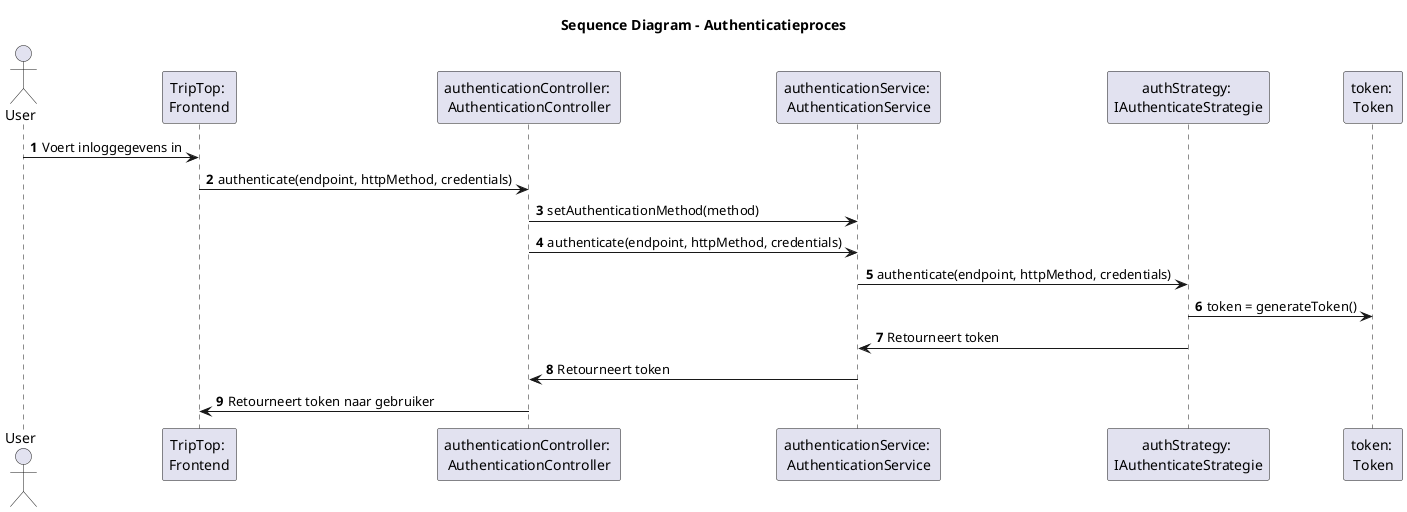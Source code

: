 @startuml

title Sequence Diagram - Authenticatieproces

autonumber
actor User
participant "TripTop: \nFrontend" as Frontend
participant "authenticationController: \nAuthenticationController" as AuthenticationController
participant "authenticationService: \nAuthenticationService" as AuthenticationService
participant "authStrategy: \nIAuthenticateStrategie" as AuthStrategy
participant "token: \nToken" as Token

User -> Frontend: Voert inloggegevens in
Frontend -> AuthenticationController: authenticate(endpoint, httpMethod, credentials)
AuthenticationController -> AuthenticationService: setAuthenticationMethod(method)
AuthenticationController -> AuthenticationService: authenticate(endpoint, httpMethod, credentials)
AuthenticationService -> AuthStrategy: authenticate(endpoint, httpMethod, credentials)
AuthStrategy -> Token: token = generateToken()
AuthStrategy -> AuthenticationService: Retourneert token
AuthenticationService -> AuthenticationController: Retourneert token
AuthenticationController -> Frontend: Retourneert token naar gebruiker

@enduml